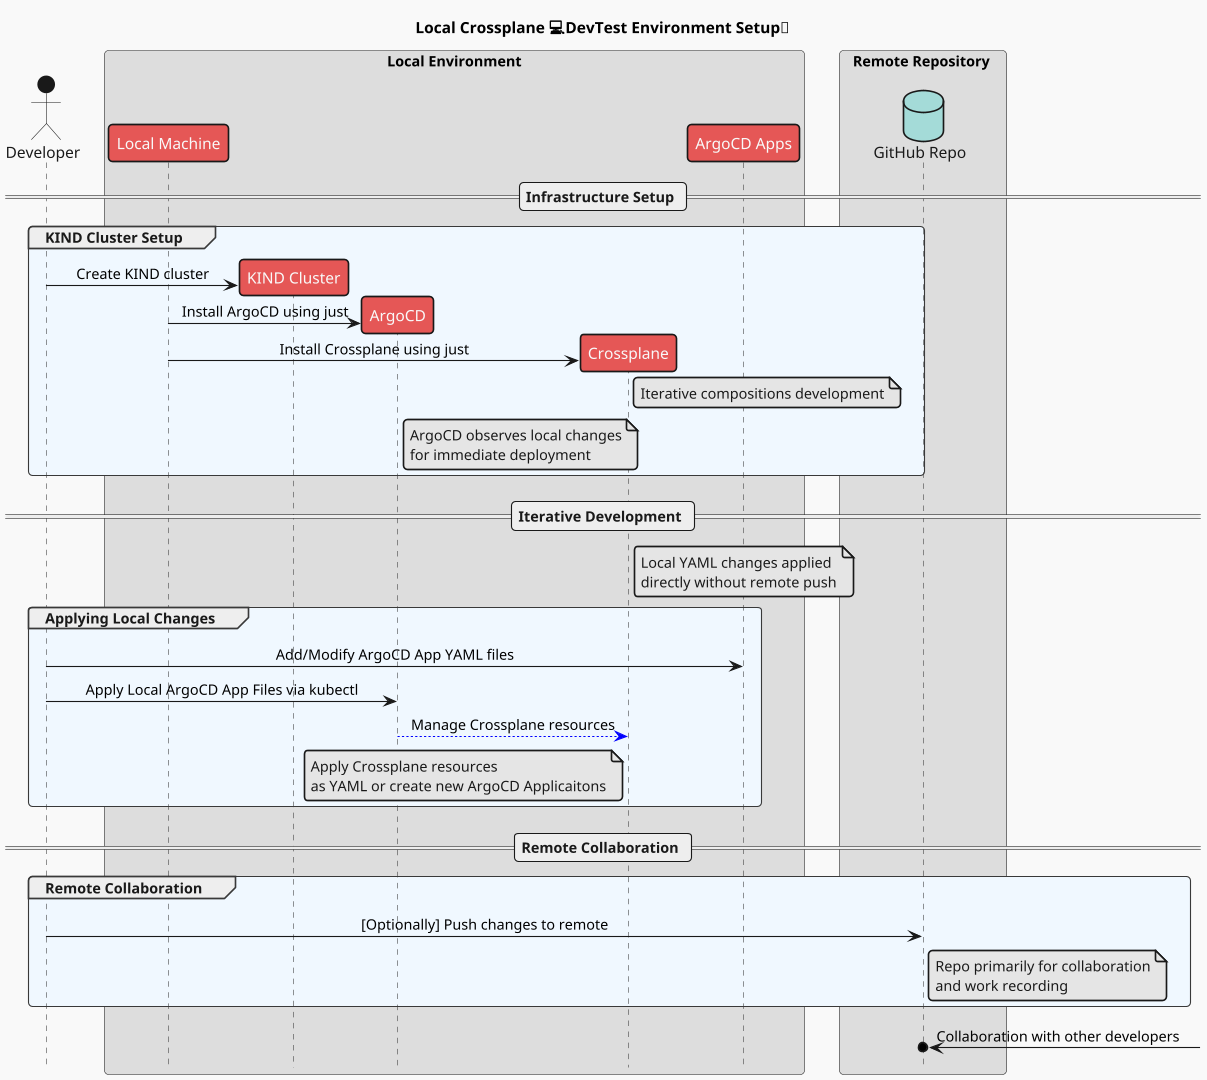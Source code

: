 @startuml local-crossplane-box
!pragma teoz true
!theme mars
hide footbox

scale 1920x1080
skinparam defaultTextAlignment center
skinparam NoteTextAlignment left
skinparam SequenceGroupBodyBackgroundColor #F0F8FF
skinparam BoxPadding 10

title Local Crossplane 💻DevTest Environment Setup🧪

actor Developer as dev
box "Local Environment"
participant "Local Machine" as LM

== Infrastructure Setup ==

group KIND Cluster Setup
  create "KIND Cluster" as KIND
      dev -> KIND : Create KIND cluster
  create "ArgoCD" as ArgoCD
  LM -> ArgoCD : Install ArgoCD using just
  create "Crossplane" as CP
      LM -> CP : Install Crossplane using just
      note right of CP : Iterative compositions development
      note right of ArgoCD : ArgoCD observes local changes\nfor immediate deployment
end
== Iterative Development ==
participant "ArgoCD Apps" as LocalApps
note over LocalApps : Local YAML changes applied\ndirectly without remote push

group  Applying Local Changes
    dev -> LocalApps : Add/Modify ArgoCD App YAML files
    dev -> ArgoCD : Apply Local ArgoCD App Files via kubectl
    ArgoCD -[#blue]-> CP : Manage Crossplane resources
    note left of CP : Apply Crossplane resources\nas YAML or create new ArgoCD Applicaitons
end

end box
box "Remote Repository "
== Remote Collaboration ==
database "GitHub Repo" as Repo
group  Remote Collaboration
    dev -> Repo : [Optionally] Push changes to remote
    note right of Repo : Repo primarily for collaboration\nand work recording
end
end box
]->o Repo : Collaboration with other developers
@enduml
